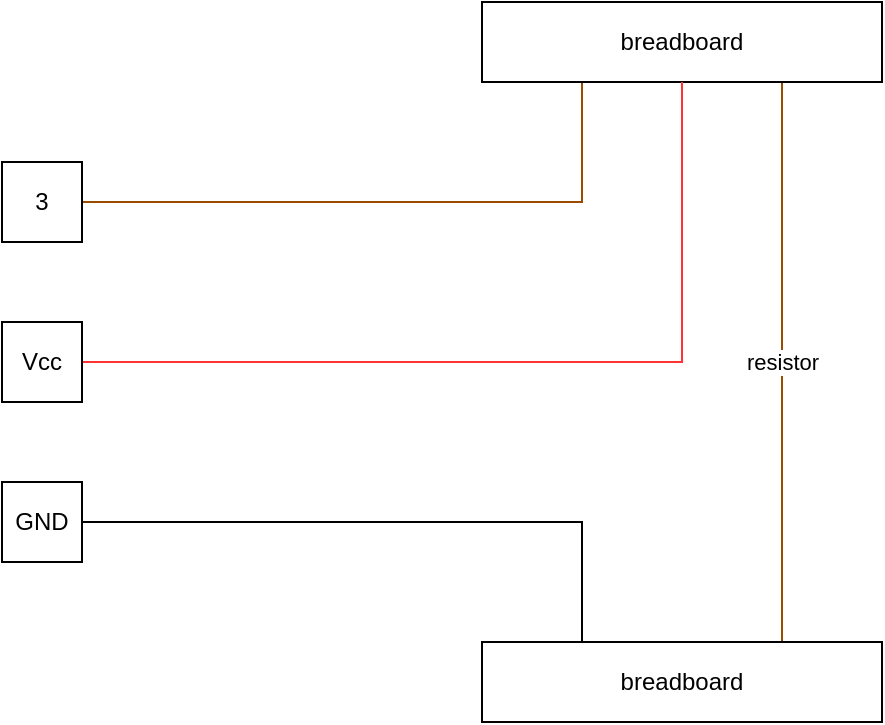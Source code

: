 <mxfile version="19.0.0" type="github">
  <diagram id="DFl5VWm1MwgBSp55ozRP" name="Page-1">
    <mxGraphModel dx="2062" dy="1079" grid="1" gridSize="10" guides="1" tooltips="1" connect="1" arrows="1" fold="1" page="1" pageScale="1" pageWidth="850" pageHeight="1100" math="0" shadow="0">
      <root>
        <mxCell id="0" />
        <mxCell id="1" parent="0" />
        <mxCell id="7l_nS6WjhbTdLPaT8Ojh-7" style="edgeStyle=orthogonalEdgeStyle;rounded=0;orthogonalLoop=1;jettySize=auto;html=1;exitX=1;exitY=0.5;exitDx=0;exitDy=0;entryX=0.25;entryY=1;entryDx=0;entryDy=0;endArrow=none;endFill=0;strokeColor=#994C00;" edge="1" parent="1" source="7l_nS6WjhbTdLPaT8Ojh-1" target="7l_nS6WjhbTdLPaT8Ojh-2">
          <mxGeometry relative="1" as="geometry" />
        </mxCell>
        <mxCell id="7l_nS6WjhbTdLPaT8Ojh-1" value="3" style="rounded=0;whiteSpace=wrap;html=1;" vertex="1" parent="1">
          <mxGeometry x="200" y="320" width="40" height="40" as="geometry" />
        </mxCell>
        <mxCell id="7l_nS6WjhbTdLPaT8Ojh-10" value="resistor" style="edgeStyle=orthogonalEdgeStyle;rounded=0;orthogonalLoop=1;jettySize=auto;html=1;exitX=0.75;exitY=1;exitDx=0;exitDy=0;entryX=0.75;entryY=0;entryDx=0;entryDy=0;endArrow=none;endFill=0;strokeColor=#994C00;" edge="1" parent="1" source="7l_nS6WjhbTdLPaT8Ojh-2" target="7l_nS6WjhbTdLPaT8Ojh-3">
          <mxGeometry relative="1" as="geometry" />
        </mxCell>
        <mxCell id="7l_nS6WjhbTdLPaT8Ojh-2" value="breadboard" style="rounded=0;whiteSpace=wrap;html=1;" vertex="1" parent="1">
          <mxGeometry x="440" y="240" width="200" height="40" as="geometry" />
        </mxCell>
        <mxCell id="7l_nS6WjhbTdLPaT8Ojh-9" style="edgeStyle=orthogonalEdgeStyle;rounded=0;orthogonalLoop=1;jettySize=auto;html=1;exitX=0.25;exitY=0;exitDx=0;exitDy=0;entryX=1;entryY=0.5;entryDx=0;entryDy=0;endArrow=none;endFill=0;" edge="1" parent="1" source="7l_nS6WjhbTdLPaT8Ojh-3" target="7l_nS6WjhbTdLPaT8Ojh-5">
          <mxGeometry relative="1" as="geometry" />
        </mxCell>
        <mxCell id="7l_nS6WjhbTdLPaT8Ojh-3" value="breadboard" style="rounded=0;whiteSpace=wrap;html=1;" vertex="1" parent="1">
          <mxGeometry x="440" y="560" width="200" height="40" as="geometry" />
        </mxCell>
        <mxCell id="7l_nS6WjhbTdLPaT8Ojh-11" style="edgeStyle=orthogonalEdgeStyle;rounded=0;orthogonalLoop=1;jettySize=auto;html=1;exitX=1;exitY=0.5;exitDx=0;exitDy=0;entryX=0.5;entryY=1;entryDx=0;entryDy=0;endArrow=none;endFill=0;strokeColor=#FF3333;" edge="1" parent="1" source="7l_nS6WjhbTdLPaT8Ojh-4" target="7l_nS6WjhbTdLPaT8Ojh-2">
          <mxGeometry relative="1" as="geometry" />
        </mxCell>
        <mxCell id="7l_nS6WjhbTdLPaT8Ojh-4" value="Vcc" style="rounded=0;whiteSpace=wrap;html=1;" vertex="1" parent="1">
          <mxGeometry x="200" y="400" width="40" height="40" as="geometry" />
        </mxCell>
        <mxCell id="7l_nS6WjhbTdLPaT8Ojh-5" value="&lt;div&gt;GND&lt;/div&gt;" style="rounded=0;whiteSpace=wrap;html=1;" vertex="1" parent="1">
          <mxGeometry x="200" y="480" width="40" height="40" as="geometry" />
        </mxCell>
      </root>
    </mxGraphModel>
  </diagram>
</mxfile>
